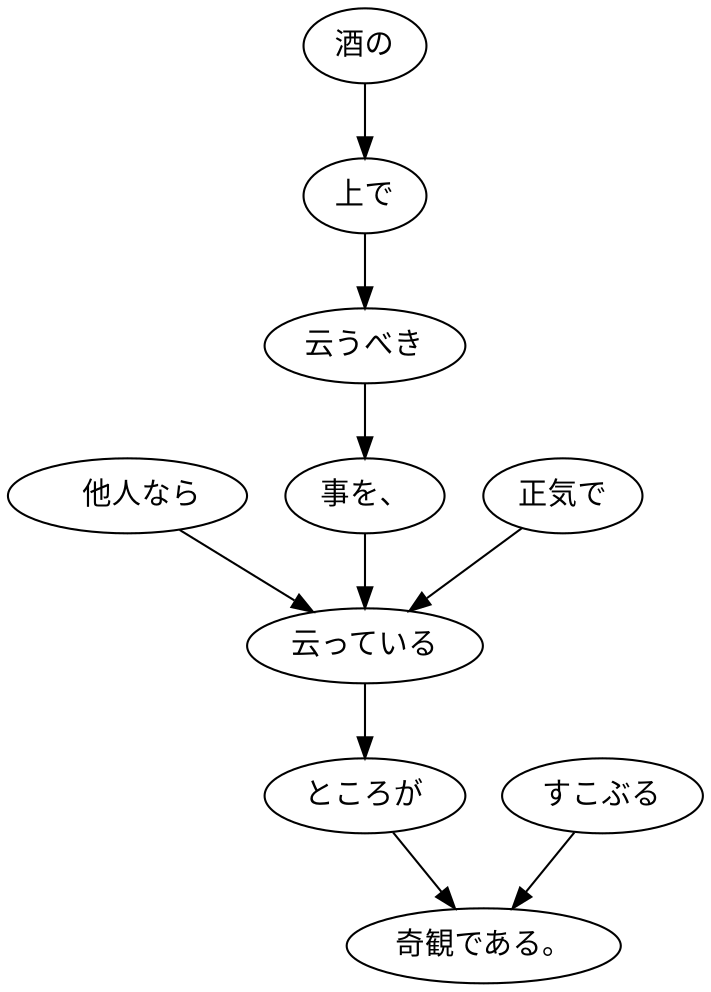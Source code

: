 digraph graph4636 {
	node0 [label="　他人なら"];
	node1 [label="酒の"];
	node2 [label="上で"];
	node3 [label="云うべき"];
	node4 [label="事を、"];
	node5 [label="正気で"];
	node6 [label="云っている"];
	node7 [label="ところが"];
	node8 [label="すこぶる"];
	node9 [label="奇観である。"];
	node0 -> node6;
	node1 -> node2;
	node2 -> node3;
	node3 -> node4;
	node4 -> node6;
	node5 -> node6;
	node6 -> node7;
	node7 -> node9;
	node8 -> node9;
}
